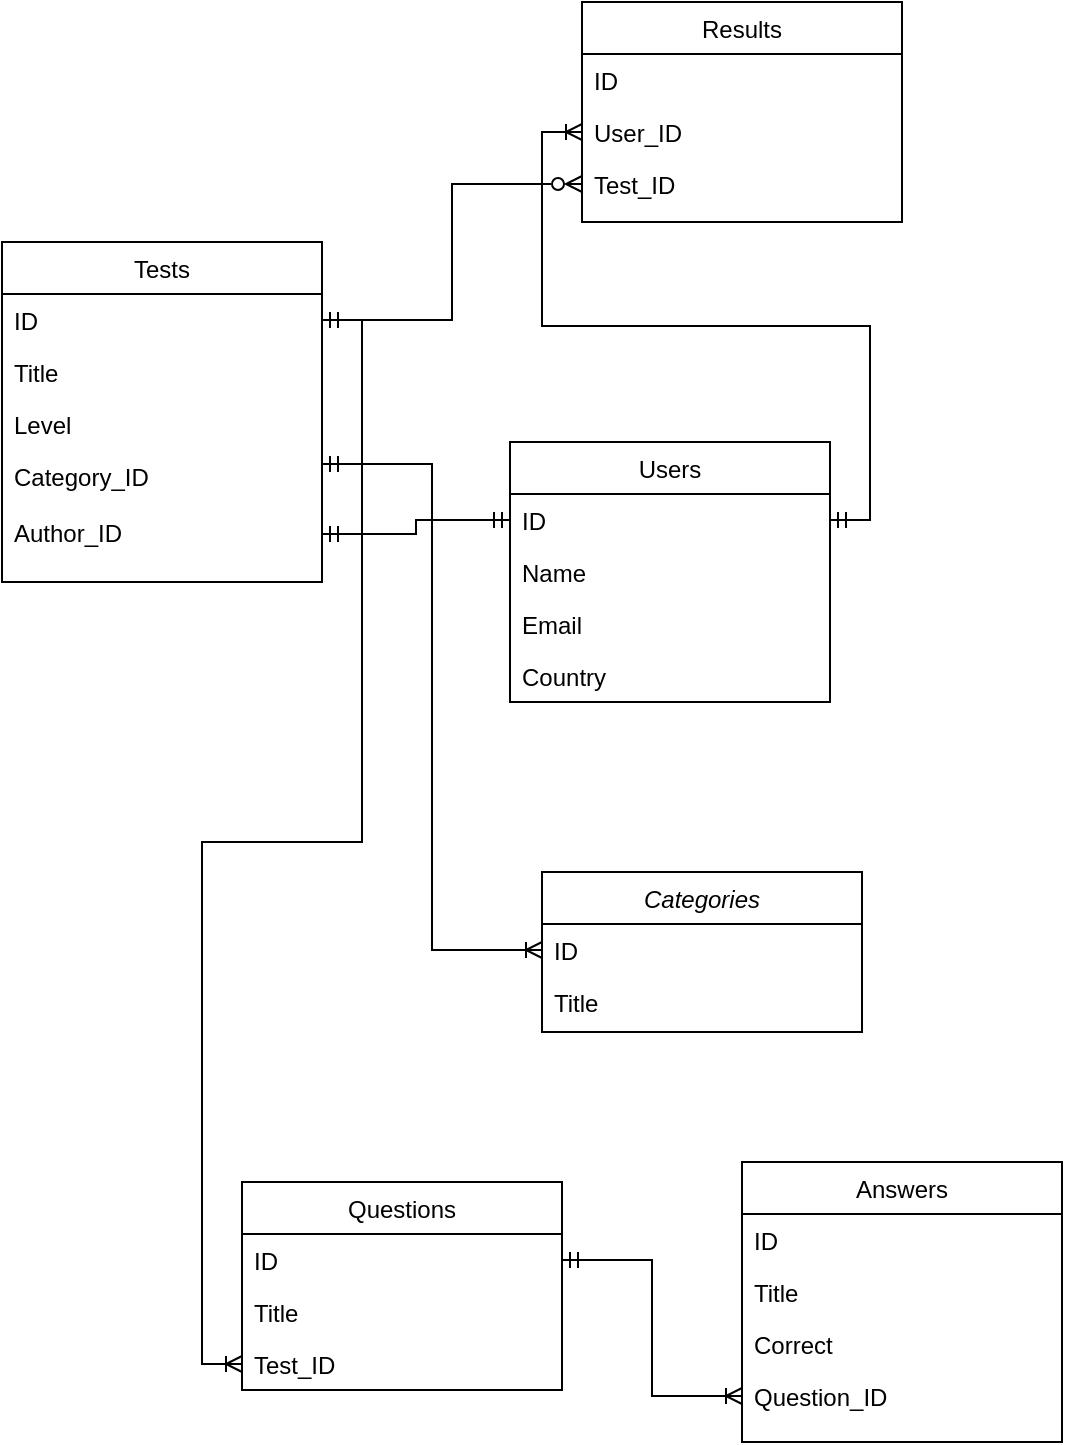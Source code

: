<mxfile version="16.3.0" type="github">
  <diagram id="C5RBs43oDa-KdzZeNtuy" name="Page-1">
    <mxGraphModel dx="2062" dy="1153" grid="1" gridSize="10" guides="1" tooltips="1" connect="1" arrows="1" fold="1" page="1" pageScale="1" pageWidth="827" pageHeight="1169" math="0" shadow="0">
      <root>
        <mxCell id="WIyWlLk6GJQsqaUBKTNV-0" />
        <mxCell id="WIyWlLk6GJQsqaUBKTNV-1" parent="WIyWlLk6GJQsqaUBKTNV-0" />
        <mxCell id="zkfFHV4jXpPFQw0GAbJ--0" value="Categories" style="swimlane;fontStyle=2;align=center;verticalAlign=top;childLayout=stackLayout;horizontal=1;startSize=26;horizontalStack=0;resizeParent=1;resizeLast=0;collapsible=1;marginBottom=0;rounded=0;shadow=0;strokeWidth=1;" parent="WIyWlLk6GJQsqaUBKTNV-1" vertex="1">
          <mxGeometry x="430" y="585" width="160" height="80" as="geometry">
            <mxRectangle x="230" y="140" width="160" height="26" as="alternateBounds" />
          </mxGeometry>
        </mxCell>
        <mxCell id="zkfFHV4jXpPFQw0GAbJ--1" value="ID&#xa;" style="text;align=left;verticalAlign=top;spacingLeft=4;spacingRight=4;overflow=hidden;rotatable=0;points=[[0,0.5],[1,0.5]];portConstraint=eastwest;" parent="zkfFHV4jXpPFQw0GAbJ--0" vertex="1">
          <mxGeometry y="26" width="160" height="26" as="geometry" />
        </mxCell>
        <mxCell id="zkfFHV4jXpPFQw0GAbJ--21" value="Title" style="text;align=left;verticalAlign=top;spacingLeft=4;spacingRight=4;overflow=hidden;rotatable=0;points=[[0,0.5],[1,0.5]];portConstraint=eastwest;rounded=0;shadow=0;html=0;" parent="zkfFHV4jXpPFQw0GAbJ--0" vertex="1">
          <mxGeometry y="52" width="160" height="26" as="geometry" />
        </mxCell>
        <mxCell id="-Cbm-oTpRm4F5JRSJ0xe-3" style="edgeStyle=orthogonalEdgeStyle;rounded=0;orthogonalLoop=1;jettySize=auto;html=1;exitX=1;exitY=0.5;exitDx=0;exitDy=0;entryX=0;entryY=0.5;entryDx=0;entryDy=0;startArrow=ERmandOne;startFill=0;endArrow=ERzeroToMany;endFill=0;" parent="WIyWlLk6GJQsqaUBKTNV-1" source="zkfFHV4jXpPFQw0GAbJ--8" target="hG8VE7Ax2lKjJccRCMgj-44" edge="1">
          <mxGeometry relative="1" as="geometry" />
        </mxCell>
        <mxCell id="-Cbm-oTpRm4F5JRSJ0xe-4" style="edgeStyle=orthogonalEdgeStyle;rounded=0;orthogonalLoop=1;jettySize=auto;html=1;exitX=1;exitY=0.5;exitDx=0;exitDy=0;entryX=0;entryY=0.5;entryDx=0;entryDy=0;startArrow=ERmandOne;startFill=0;endArrow=ERoneToMany;endFill=0;" parent="WIyWlLk6GJQsqaUBKTNV-1" source="zkfFHV4jXpPFQw0GAbJ--8" target="-Cbm-oTpRm4F5JRSJ0xe-6" edge="1">
          <mxGeometry relative="1" as="geometry">
            <Array as="points">
              <mxPoint x="340" y="309" />
              <mxPoint x="340" y="570" />
              <mxPoint x="260" y="570" />
              <mxPoint x="260" y="831" />
            </Array>
          </mxGeometry>
        </mxCell>
        <mxCell id="zkfFHV4jXpPFQw0GAbJ--6" value="Tests" style="swimlane;fontStyle=0;align=center;verticalAlign=top;childLayout=stackLayout;horizontal=1;startSize=26;horizontalStack=0;resizeParent=1;resizeLast=0;collapsible=1;marginBottom=0;rounded=0;shadow=0;strokeWidth=1;" parent="WIyWlLk6GJQsqaUBKTNV-1" vertex="1">
          <mxGeometry x="160" y="270" width="160" height="170" as="geometry">
            <mxRectangle x="130" y="380" width="160" height="26" as="alternateBounds" />
          </mxGeometry>
        </mxCell>
        <mxCell id="zkfFHV4jXpPFQw0GAbJ--8" value="ID" style="text;align=left;verticalAlign=top;spacingLeft=4;spacingRight=4;overflow=hidden;rotatable=0;points=[[0,0.5],[1,0.5]];portConstraint=eastwest;rounded=0;shadow=0;html=0;" parent="zkfFHV4jXpPFQw0GAbJ--6" vertex="1">
          <mxGeometry y="26" width="160" height="26" as="geometry" />
        </mxCell>
        <mxCell id="zkfFHV4jXpPFQw0GAbJ--11" value="Title" style="text;align=left;verticalAlign=top;spacingLeft=4;spacingRight=4;overflow=hidden;rotatable=0;points=[[0,0.5],[1,0.5]];portConstraint=eastwest;" parent="zkfFHV4jXpPFQw0GAbJ--6" vertex="1">
          <mxGeometry y="52" width="160" height="26" as="geometry" />
        </mxCell>
        <mxCell id="hG8VE7Ax2lKjJccRCMgj-41" value="Level" style="text;align=left;verticalAlign=top;spacingLeft=4;spacingRight=4;overflow=hidden;rotatable=0;points=[[0,0.5],[1,0.5]];portConstraint=eastwest;" parent="zkfFHV4jXpPFQw0GAbJ--6" vertex="1">
          <mxGeometry y="78" width="160" height="26" as="geometry" />
        </mxCell>
        <mxCell id="hG8VE7Ax2lKjJccRCMgj-40" value="Category_ID" style="text;align=left;verticalAlign=top;spacingLeft=4;spacingRight=4;overflow=hidden;rotatable=0;points=[[0,0.5],[1,0.5]];portConstraint=eastwest;rounded=0;shadow=0;html=0;" parent="zkfFHV4jXpPFQw0GAbJ--6" vertex="1">
          <mxGeometry y="104" width="160" height="28" as="geometry" />
        </mxCell>
        <mxCell id="hG8VE7Ax2lKjJccRCMgj-42" value="Author_ID" style="text;align=left;verticalAlign=top;spacingLeft=4;spacingRight=4;overflow=hidden;rotatable=0;points=[[0,0.5],[1,0.5]];portConstraint=eastwest;rounded=0;shadow=0;html=0;" parent="zkfFHV4jXpPFQw0GAbJ--6" vertex="1">
          <mxGeometry y="132" width="160" height="28" as="geometry" />
        </mxCell>
        <mxCell id="-Cbm-oTpRm4F5JRSJ0xe-7" style="edgeStyle=orthogonalEdgeStyle;rounded=0;orthogonalLoop=1;jettySize=auto;html=1;entryX=1;entryY=0.5;entryDx=0;entryDy=0;startArrow=ERmandOne;startFill=0;endArrow=ERmandOne;endFill=0;exitX=0;exitY=0.5;exitDx=0;exitDy=0;jumpStyle=none;" parent="WIyWlLk6GJQsqaUBKTNV-1" source="hG8VE7Ax2lKjJccRCMgj-9" target="hG8VE7Ax2lKjJccRCMgj-42" edge="1">
          <mxGeometry relative="1" as="geometry">
            <mxPoint x="490" y="230" as="sourcePoint" />
          </mxGeometry>
        </mxCell>
        <mxCell id="hG8VE7Ax2lKjJccRCMgj-8" value="Users" style="swimlane;fontStyle=0;align=center;verticalAlign=top;childLayout=stackLayout;horizontal=1;startSize=26;horizontalStack=0;resizeParent=1;resizeLast=0;collapsible=1;marginBottom=0;rounded=0;shadow=0;strokeWidth=1;" parent="WIyWlLk6GJQsqaUBKTNV-1" vertex="1">
          <mxGeometry x="414" y="370" width="160" height="130" as="geometry">
            <mxRectangle x="550" y="140" width="160" height="26" as="alternateBounds" />
          </mxGeometry>
        </mxCell>
        <mxCell id="hG8VE7Ax2lKjJccRCMgj-9" value="ID" style="text;align=left;verticalAlign=top;spacingLeft=4;spacingRight=4;overflow=hidden;rotatable=0;points=[[0,0.5],[1,0.5]];portConstraint=eastwest;" parent="hG8VE7Ax2lKjJccRCMgj-8" vertex="1">
          <mxGeometry y="26" width="160" height="26" as="geometry" />
        </mxCell>
        <mxCell id="hG8VE7Ax2lKjJccRCMgj-10" value="Name" style="text;align=left;verticalAlign=top;spacingLeft=4;spacingRight=4;overflow=hidden;rotatable=0;points=[[0,0.5],[1,0.5]];portConstraint=eastwest;rounded=0;shadow=0;html=0;" parent="hG8VE7Ax2lKjJccRCMgj-8" vertex="1">
          <mxGeometry y="52" width="160" height="26" as="geometry" />
        </mxCell>
        <mxCell id="hG8VE7Ax2lKjJccRCMgj-11" value="Email" style="text;align=left;verticalAlign=top;spacingLeft=4;spacingRight=4;overflow=hidden;rotatable=0;points=[[0,0.5],[1,0.5]];portConstraint=eastwest;rounded=0;shadow=0;html=0;" parent="hG8VE7Ax2lKjJccRCMgj-8" vertex="1">
          <mxGeometry y="78" width="160" height="26" as="geometry" />
        </mxCell>
        <mxCell id="hG8VE7Ax2lKjJccRCMgj-12" value="Country" style="text;align=left;verticalAlign=top;spacingLeft=4;spacingRight=4;overflow=hidden;rotatable=0;points=[[0,0.5],[1,0.5]];portConstraint=eastwest;rounded=0;shadow=0;html=0;" parent="hG8VE7Ax2lKjJccRCMgj-8" vertex="1">
          <mxGeometry y="104" width="160" height="26" as="geometry" />
        </mxCell>
        <mxCell id="hG8VE7Ax2lKjJccRCMgj-16" value="Questions" style="swimlane;fontStyle=0;align=center;verticalAlign=top;childLayout=stackLayout;horizontal=1;startSize=26;horizontalStack=0;resizeParent=1;resizeLast=0;collapsible=1;marginBottom=0;rounded=0;shadow=0;strokeWidth=1;" parent="WIyWlLk6GJQsqaUBKTNV-1" vertex="1">
          <mxGeometry x="280" y="740" width="160" height="104" as="geometry">
            <mxRectangle x="550" y="140" width="160" height="26" as="alternateBounds" />
          </mxGeometry>
        </mxCell>
        <mxCell id="hG8VE7Ax2lKjJccRCMgj-17" value="ID" style="text;align=left;verticalAlign=top;spacingLeft=4;spacingRight=4;overflow=hidden;rotatable=0;points=[[0,0.5],[1,0.5]];portConstraint=eastwest;" parent="hG8VE7Ax2lKjJccRCMgj-16" vertex="1">
          <mxGeometry y="26" width="160" height="26" as="geometry" />
        </mxCell>
        <mxCell id="hG8VE7Ax2lKjJccRCMgj-18" value="Title" style="text;align=left;verticalAlign=top;spacingLeft=4;spacingRight=4;overflow=hidden;rotatable=0;points=[[0,0.5],[1,0.5]];portConstraint=eastwest;rounded=0;shadow=0;html=0;" parent="hG8VE7Ax2lKjJccRCMgj-16" vertex="1">
          <mxGeometry y="52" width="160" height="26" as="geometry" />
        </mxCell>
        <mxCell id="-Cbm-oTpRm4F5JRSJ0xe-6" value="Test_ID" style="text;align=left;verticalAlign=top;spacingLeft=4;spacingRight=4;overflow=hidden;rotatable=0;points=[[0,0.5],[1,0.5]];portConstraint=eastwest;rounded=0;shadow=0;html=0;" parent="hG8VE7Ax2lKjJccRCMgj-16" vertex="1">
          <mxGeometry y="78" width="160" height="26" as="geometry" />
        </mxCell>
        <mxCell id="hG8VE7Ax2lKjJccRCMgj-24" value="Answers" style="swimlane;fontStyle=0;align=center;verticalAlign=top;childLayout=stackLayout;horizontal=1;startSize=26;horizontalStack=0;resizeParent=1;resizeLast=0;collapsible=1;marginBottom=0;rounded=0;shadow=0;strokeWidth=1;" parent="WIyWlLk6GJQsqaUBKTNV-1" vertex="1">
          <mxGeometry x="530" y="730" width="160" height="140" as="geometry">
            <mxRectangle x="550" y="140" width="160" height="26" as="alternateBounds" />
          </mxGeometry>
        </mxCell>
        <mxCell id="hG8VE7Ax2lKjJccRCMgj-25" value="ID" style="text;align=left;verticalAlign=top;spacingLeft=4;spacingRight=4;overflow=hidden;rotatable=0;points=[[0,0.5],[1,0.5]];portConstraint=eastwest;" parent="hG8VE7Ax2lKjJccRCMgj-24" vertex="1">
          <mxGeometry y="26" width="160" height="26" as="geometry" />
        </mxCell>
        <mxCell id="hG8VE7Ax2lKjJccRCMgj-46" value="Title" style="text;align=left;verticalAlign=top;spacingLeft=4;spacingRight=4;overflow=hidden;rotatable=0;points=[[0,0.5],[1,0.5]];portConstraint=eastwest;" parent="hG8VE7Ax2lKjJccRCMgj-24" vertex="1">
          <mxGeometry y="52" width="160" height="26" as="geometry" />
        </mxCell>
        <mxCell id="hG8VE7Ax2lKjJccRCMgj-26" value="Correct" style="text;align=left;verticalAlign=top;spacingLeft=4;spacingRight=4;overflow=hidden;rotatable=0;points=[[0,0.5],[1,0.5]];portConstraint=eastwest;rounded=0;shadow=0;html=0;" parent="hG8VE7Ax2lKjJccRCMgj-24" vertex="1">
          <mxGeometry y="78" width="160" height="26" as="geometry" />
        </mxCell>
        <mxCell id="hG8VE7Ax2lKjJccRCMgj-27" value="Question_ID" style="text;align=left;verticalAlign=top;spacingLeft=4;spacingRight=4;overflow=hidden;rotatable=0;points=[[0,0.5],[1,0.5]];portConstraint=eastwest;rounded=0;shadow=0;html=0;" parent="hG8VE7Ax2lKjJccRCMgj-24" vertex="1">
          <mxGeometry y="104" width="160" height="26" as="geometry" />
        </mxCell>
        <mxCell id="hG8VE7Ax2lKjJccRCMgj-32" value="Results" style="swimlane;fontStyle=0;align=center;verticalAlign=top;childLayout=stackLayout;horizontal=1;startSize=26;horizontalStack=0;resizeParent=1;resizeLast=0;collapsible=1;marginBottom=0;rounded=0;shadow=0;strokeWidth=1;" parent="WIyWlLk6GJQsqaUBKTNV-1" vertex="1">
          <mxGeometry x="450" y="150" width="160" height="110" as="geometry">
            <mxRectangle x="550" y="140" width="160" height="26" as="alternateBounds" />
          </mxGeometry>
        </mxCell>
        <mxCell id="hG8VE7Ax2lKjJccRCMgj-33" value="ID" style="text;align=left;verticalAlign=top;spacingLeft=4;spacingRight=4;overflow=hidden;rotatable=0;points=[[0,0.5],[1,0.5]];portConstraint=eastwest;" parent="hG8VE7Ax2lKjJccRCMgj-32" vertex="1">
          <mxGeometry y="26" width="160" height="26" as="geometry" />
        </mxCell>
        <mxCell id="hG8VE7Ax2lKjJccRCMgj-45" value="User_ID" style="text;align=left;verticalAlign=top;spacingLeft=4;spacingRight=4;overflow=hidden;rotatable=0;points=[[0,0.5],[1,0.5]];portConstraint=eastwest;" parent="hG8VE7Ax2lKjJccRCMgj-32" vertex="1">
          <mxGeometry y="52" width="160" height="26" as="geometry" />
        </mxCell>
        <mxCell id="hG8VE7Ax2lKjJccRCMgj-44" value="Test_ID" style="text;align=left;verticalAlign=top;spacingLeft=4;spacingRight=4;overflow=hidden;rotatable=0;points=[[0,0.5],[1,0.5]];portConstraint=eastwest;rounded=0;shadow=0;html=0;" parent="hG8VE7Ax2lKjJccRCMgj-32" vertex="1">
          <mxGeometry y="78" width="160" height="26" as="geometry" />
        </mxCell>
        <mxCell id="-Cbm-oTpRm4F5JRSJ0xe-0" value="" style="endArrow=ERmandOne;startArrow=ERoneToMany;html=1;rounded=0;exitX=0;exitY=0.5;exitDx=0;exitDy=0;entryX=1;entryY=0.25;entryDx=0;entryDy=0;startFill=0;endFill=0;entryPerimeter=0;edgeStyle=orthogonalEdgeStyle;" parent="WIyWlLk6GJQsqaUBKTNV-1" source="zkfFHV4jXpPFQw0GAbJ--1" target="hG8VE7Ax2lKjJccRCMgj-40" edge="1">
          <mxGeometry width="50" height="50" relative="1" as="geometry">
            <mxPoint x="420" y="200" as="sourcePoint" />
            <mxPoint x="470" y="150" as="targetPoint" />
          </mxGeometry>
        </mxCell>
        <mxCell id="-Cbm-oTpRm4F5JRSJ0xe-8" style="edgeStyle=orthogonalEdgeStyle;rounded=0;orthogonalLoop=1;jettySize=auto;html=1;exitX=1;exitY=0.5;exitDx=0;exitDy=0;entryX=0;entryY=0.5;entryDx=0;entryDy=0;startArrow=ERmandOne;startFill=0;endArrow=ERoneToMany;endFill=0;" parent="WIyWlLk6GJQsqaUBKTNV-1" source="hG8VE7Ax2lKjJccRCMgj-17" target="hG8VE7Ax2lKjJccRCMgj-27" edge="1">
          <mxGeometry relative="1" as="geometry" />
        </mxCell>
        <mxCell id="-Cbm-oTpRm4F5JRSJ0xe-10" style="edgeStyle=orthogonalEdgeStyle;rounded=0;jumpStyle=none;orthogonalLoop=1;jettySize=auto;html=1;entryX=0;entryY=0.5;entryDx=0;entryDy=0;startArrow=ERmandOne;startFill=0;endArrow=ERoneToMany;endFill=0;exitX=1;exitY=0.5;exitDx=0;exitDy=0;" parent="WIyWlLk6GJQsqaUBKTNV-1" source="hG8VE7Ax2lKjJccRCMgj-9" target="hG8VE7Ax2lKjJccRCMgj-45" edge="1">
          <mxGeometry relative="1" as="geometry" />
        </mxCell>
      </root>
    </mxGraphModel>
  </diagram>
</mxfile>
